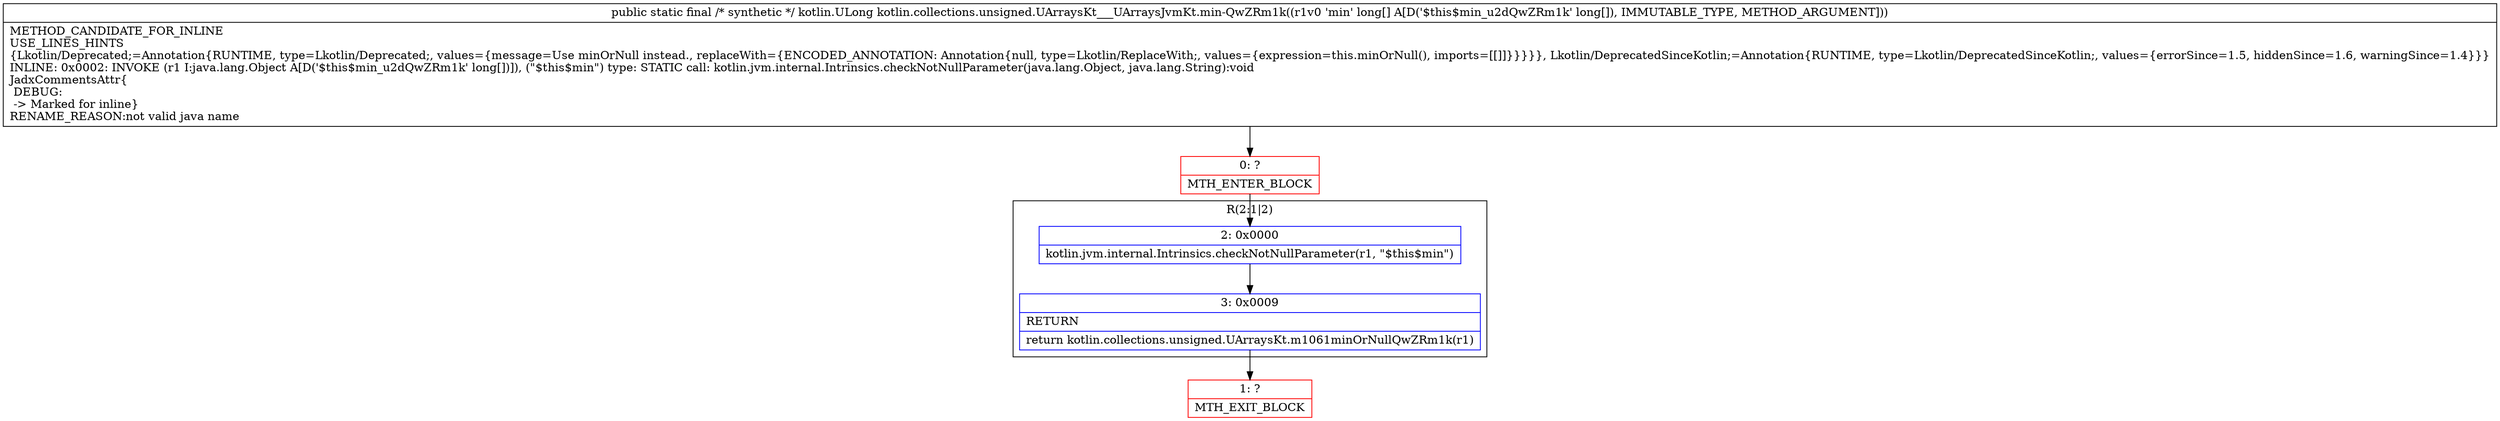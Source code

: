 digraph "CFG forkotlin.collections.unsigned.UArraysKt___UArraysJvmKt.min\-QwZRm1k([J)Lkotlin\/ULong;" {
subgraph cluster_Region_248334985 {
label = "R(2:1|2)";
node [shape=record,color=blue];
Node_2 [shape=record,label="{2\:\ 0x0000|kotlin.jvm.internal.Intrinsics.checkNotNullParameter(r1, \"$this$min\")\l}"];
Node_3 [shape=record,label="{3\:\ 0x0009|RETURN\l|return kotlin.collections.unsigned.UArraysKt.m1061minOrNullQwZRm1k(r1)\l}"];
}
Node_0 [shape=record,color=red,label="{0\:\ ?|MTH_ENTER_BLOCK\l}"];
Node_1 [shape=record,color=red,label="{1\:\ ?|MTH_EXIT_BLOCK\l}"];
MethodNode[shape=record,label="{public static final \/* synthetic *\/ kotlin.ULong kotlin.collections.unsigned.UArraysKt___UArraysJvmKt.min\-QwZRm1k((r1v0 'min' long[] A[D('$this$min_u2dQwZRm1k' long[]), IMMUTABLE_TYPE, METHOD_ARGUMENT]))  | METHOD_CANDIDATE_FOR_INLINE\lUSE_LINES_HINTS\l\{Lkotlin\/Deprecated;=Annotation\{RUNTIME, type=Lkotlin\/Deprecated;, values=\{message=Use minOrNull instead., replaceWith=\{ENCODED_ANNOTATION: Annotation\{null, type=Lkotlin\/ReplaceWith;, values=\{expression=this.minOrNull(), imports=[[]]\}\}\}\}\}, Lkotlin\/DeprecatedSinceKotlin;=Annotation\{RUNTIME, type=Lkotlin\/DeprecatedSinceKotlin;, values=\{errorSince=1.5, hiddenSince=1.6, warningSince=1.4\}\}\}\lINLINE: 0x0002: INVOKE  (r1 I:java.lang.Object A[D('$this$min_u2dQwZRm1k' long[])]), (\"$this$min\") type: STATIC call: kotlin.jvm.internal.Intrinsics.checkNotNullParameter(java.lang.Object, java.lang.String):void\lJadxCommentsAttr\{\l DEBUG: \l \-\> Marked for inline\}\lRENAME_REASON:not valid java name\l}"];
MethodNode -> Node_0;Node_2 -> Node_3;
Node_3 -> Node_1;
Node_0 -> Node_2;
}

